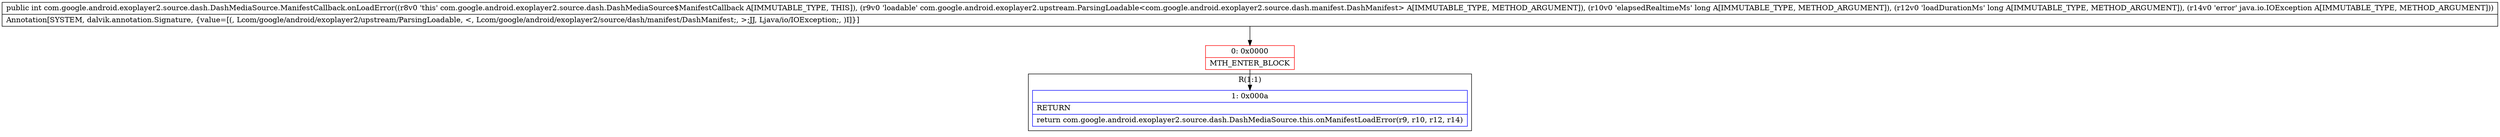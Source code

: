 digraph "CFG forcom.google.android.exoplayer2.source.dash.DashMediaSource.ManifestCallback.onLoadError(Lcom\/google\/android\/exoplayer2\/upstream\/ParsingLoadable;JJLjava\/io\/IOException;)I" {
subgraph cluster_Region_364124237 {
label = "R(1:1)";
node [shape=record,color=blue];
Node_1 [shape=record,label="{1\:\ 0x000a|RETURN\l|return com.google.android.exoplayer2.source.dash.DashMediaSource.this.onManifestLoadError(r9, r10, r12, r14)\l}"];
}
Node_0 [shape=record,color=red,label="{0\:\ 0x0000|MTH_ENTER_BLOCK\l}"];
MethodNode[shape=record,label="{public int com.google.android.exoplayer2.source.dash.DashMediaSource.ManifestCallback.onLoadError((r8v0 'this' com.google.android.exoplayer2.source.dash.DashMediaSource$ManifestCallback A[IMMUTABLE_TYPE, THIS]), (r9v0 'loadable' com.google.android.exoplayer2.upstream.ParsingLoadable\<com.google.android.exoplayer2.source.dash.manifest.DashManifest\> A[IMMUTABLE_TYPE, METHOD_ARGUMENT]), (r10v0 'elapsedRealtimeMs' long A[IMMUTABLE_TYPE, METHOD_ARGUMENT]), (r12v0 'loadDurationMs' long A[IMMUTABLE_TYPE, METHOD_ARGUMENT]), (r14v0 'error' java.io.IOException A[IMMUTABLE_TYPE, METHOD_ARGUMENT]))  | Annotation[SYSTEM, dalvik.annotation.Signature, \{value=[(, Lcom\/google\/android\/exoplayer2\/upstream\/ParsingLoadable, \<, Lcom\/google\/android\/exoplayer2\/source\/dash\/manifest\/DashManifest;, \>;JJ, Ljava\/io\/IOException;, )I]\}]\l}"];
MethodNode -> Node_0;
Node_0 -> Node_1;
}

